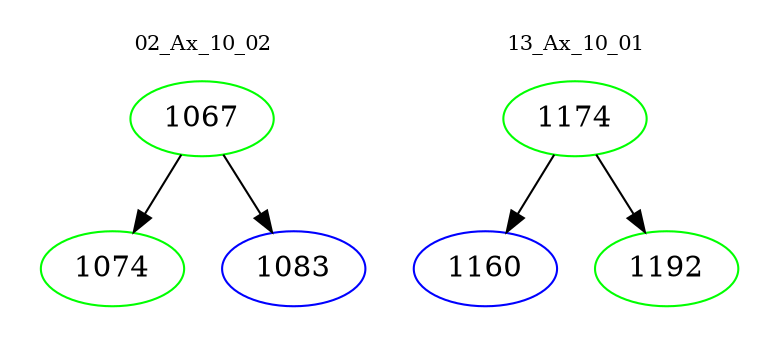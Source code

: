 digraph{
subgraph cluster_0 {
color = white
label = "02_Ax_10_02";
fontsize=10;
T0_1067 [label="1067", color="green"]
T0_1067 -> T0_1074 [color="black"]
T0_1074 [label="1074", color="green"]
T0_1067 -> T0_1083 [color="black"]
T0_1083 [label="1083", color="blue"]
}
subgraph cluster_1 {
color = white
label = "13_Ax_10_01";
fontsize=10;
T1_1174 [label="1174", color="green"]
T1_1174 -> T1_1160 [color="black"]
T1_1160 [label="1160", color="blue"]
T1_1174 -> T1_1192 [color="black"]
T1_1192 [label="1192", color="green"]
}
}
